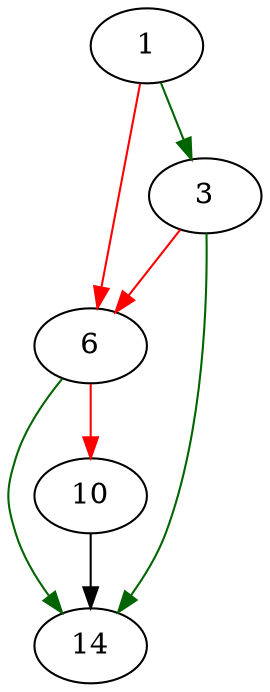 strict digraph "set_simple_backup_suffix" {
	// Node definitions.
	1 [entry=true];
	3;
	6;
	14;
	10;

	// Edge definitions.
	1 -> 3 [
		color=darkgreen
		cond=true
	];
	1 -> 6 [
		color=red
		cond=false
	];
	3 -> 6 [
		color=red
		cond=false
	];
	3 -> 14 [
		color=darkgreen
		cond=true
	];
	6 -> 14 [
		color=darkgreen
		cond=true
	];
	6 -> 10 [
		color=red
		cond=false
	];
	10 -> 14;
}